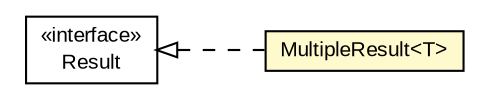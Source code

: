 #!/usr/local/bin/dot
#
# Class diagram 
# Generated by UMLGraph version R5_6-24-gf6e263 (http://www.umlgraph.org/)
#

digraph G {
	edge [fontname="arial",fontsize=10,labelfontname="arial",labelfontsize=10];
	node [fontname="arial",fontsize=10,shape=plaintext];
	nodesep=0.25;
	ranksep=0.5;
	rankdir=LR;
	// com.gwtplatform.dispatch.shared.Result
	c351825 [label=<<table title="com.gwtplatform.dispatch.shared.Result" border="0" cellborder="1" cellspacing="0" cellpadding="2" port="p" href="./Result.html">
		<tr><td><table border="0" cellspacing="0" cellpadding="1">
<tr><td align="center" balign="center"> &#171;interface&#187; </td></tr>
<tr><td align="center" balign="center"> Result </td></tr>
		</table></td></tr>
		</table>>, URL="./Result.html", fontname="arial", fontcolor="black", fontsize=10.0];
	// com.gwtplatform.dispatch.shared.MultipleResult<T>
	c351827 [label=<<table title="com.gwtplatform.dispatch.shared.MultipleResult" border="0" cellborder="1" cellspacing="0" cellpadding="2" port="p" bgcolor="lemonChiffon" href="./MultipleResult.html">
		<tr><td><table border="0" cellspacing="0" cellpadding="1">
<tr><td align="center" balign="center"> MultipleResult&lt;T&gt; </td></tr>
		</table></td></tr>
		</table>>, URL="./MultipleResult.html", fontname="arial", fontcolor="black", fontsize=10.0];
	//com.gwtplatform.dispatch.shared.MultipleResult<T> implements com.gwtplatform.dispatch.shared.Result
	c351825:p -> c351827:p [dir=back,arrowtail=empty,style=dashed];
}

